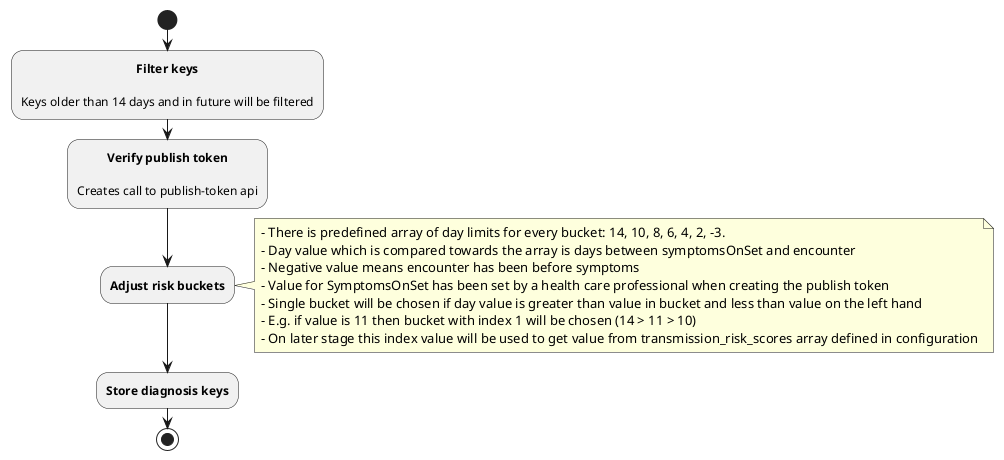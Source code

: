 @startuml
skinparam defaultTextAlignment center
skinparam noteTextAlignment left
start
:**Filter keys**

Keys older than 14 days and in future will be filtered;
:**Verify publish token**

Creates call to publish-token api;
:**Adjust risk buckets**;
note right
  - There is predefined array of day limits for every bucket: 14, 10, 8, 6, 4, 2, -3.
  - Day value which is compared towards the array is days between symptomsOnSet and encounter
  - Negative value means encounter has been before symptoms
  - Value for SymptomsOnSet has been set by a health care professional when creating the publish token
  - Single bucket will be chosen if day value is greater than value in bucket and less than value on the left hand
  - E.g. if value is 11 then bucket with index 1 will be chosen (14 > 11 > 10)
  - On later stage this index value will be used to get value from transmission_risk_scores array defined in configuration
end note
:**Store diagnosis keys**;
stop
@enduml
